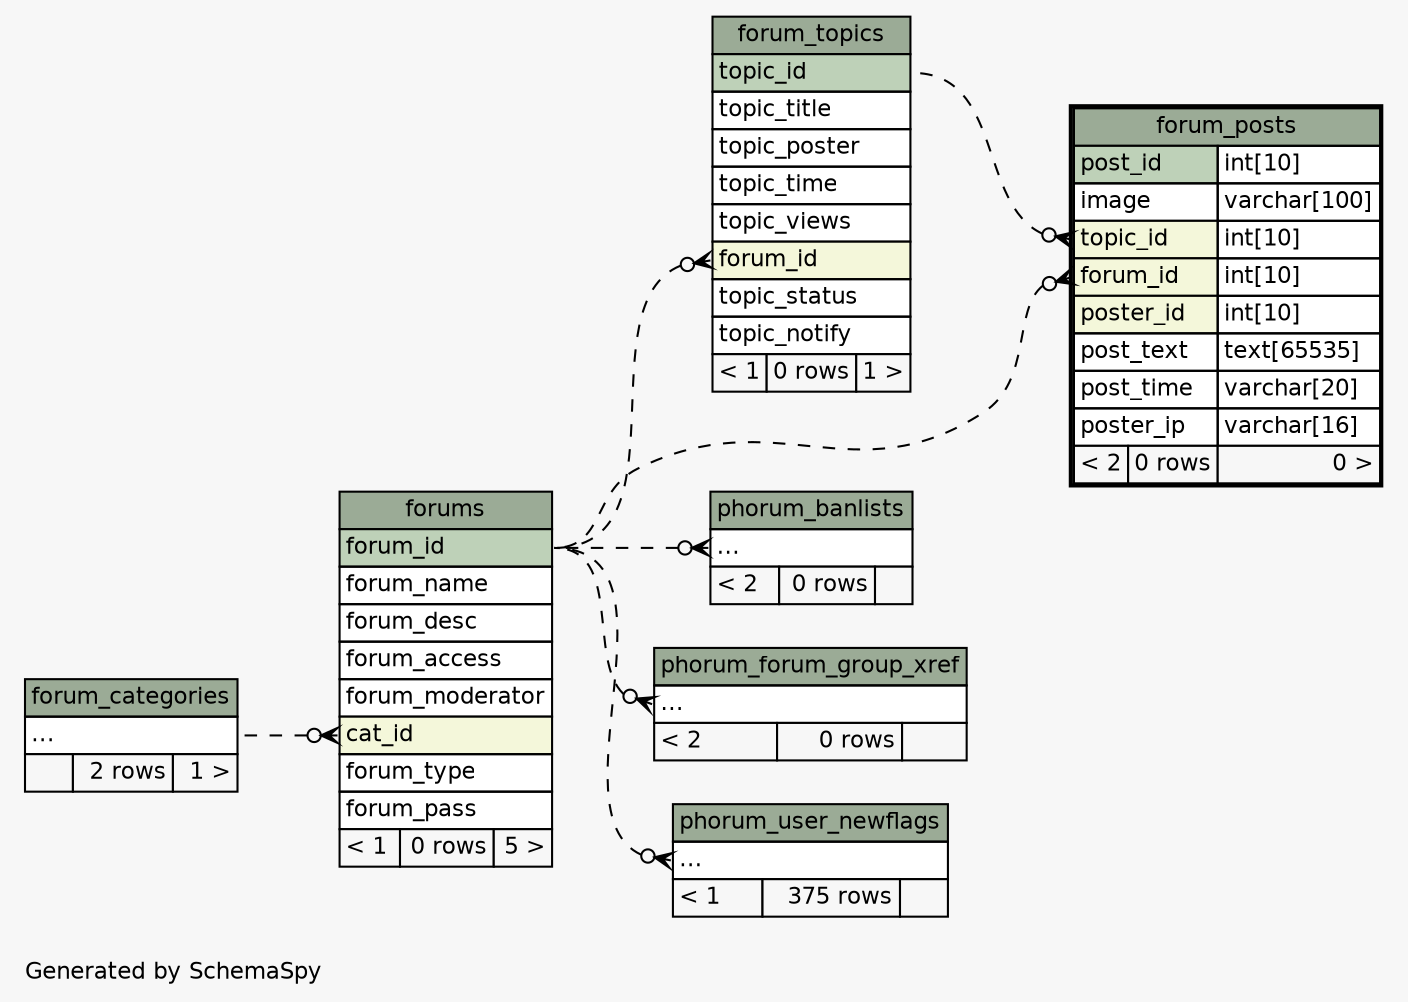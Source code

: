 // dot 2.38.0 on Mac OS X 10.9.4
// SchemaSpy rev 590
digraph "impliedTwoDegreesRelationshipsDiagram" {
  graph [
    rankdir="RL"
    bgcolor="#f7f7f7"
    label="\nGenerated by SchemaSpy"
    labeljust="l"
    nodesep="0.18"
    ranksep="0.46"
    fontname="Helvetica"
    fontsize="11"
  ];
  node [
    fontname="Helvetica"
    fontsize="11"
    shape="plaintext"
  ];
  edge [
    arrowsize="0.8"
  ];
  "forum_posts":"forum_id":w -> "forums":"forum_id":e [arrowhead=none dir=back arrowtail=crowodot style=dashed];
  "forum_posts":"topic_id":w -> "forum_topics":"topic_id":e [arrowhead=none dir=back arrowtail=crowodot style=dashed];
  "forum_topics":"forum_id":w -> "forums":"forum_id":e [arrowhead=none dir=back arrowtail=crowodot style=dashed];
  "forums":"cat_id":w -> "forum_categories":"elipses":e [arrowhead=none dir=back arrowtail=crowodot style=dashed];
  "phorum_banlists":"elipses":w -> "forums":"forum_id":e [arrowhead=none dir=back arrowtail=crowodot style=dashed];
  "phorum_forum_group_xref":"elipses":w -> "forums":"forum_id":e [arrowhead=none dir=back arrowtail=crowodot style=dashed];
  "phorum_user_newflags":"elipses":w -> "forums":"forum_id":e [arrowhead=none dir=back arrowtail=crowodot style=dashed];
  "forum_categories" [
    label=<
    <TABLE BORDER="0" CELLBORDER="1" CELLSPACING="0" BGCOLOR="#ffffff">
      <TR><TD COLSPAN="3" BGCOLOR="#9bab96" ALIGN="CENTER">forum_categories</TD></TR>
      <TR><TD PORT="elipses" COLSPAN="3" ALIGN="LEFT">...</TD></TR>
      <TR><TD ALIGN="LEFT" BGCOLOR="#f7f7f7">  </TD><TD ALIGN="RIGHT" BGCOLOR="#f7f7f7">2 rows</TD><TD ALIGN="RIGHT" BGCOLOR="#f7f7f7">1 &gt;</TD></TR>
    </TABLE>>
    URL="forum_categories.html"
    tooltip="forum_categories"
  ];
  "forum_posts" [
    label=<
    <TABLE BORDER="2" CELLBORDER="1" CELLSPACING="0" BGCOLOR="#ffffff">
      <TR><TD COLSPAN="3" BGCOLOR="#9bab96" ALIGN="CENTER">forum_posts</TD></TR>
      <TR><TD PORT="post_id" COLSPAN="2" BGCOLOR="#bed1b8" ALIGN="LEFT">post_id</TD><TD PORT="post_id.type" ALIGN="LEFT">int[10]</TD></TR>
      <TR><TD PORT="image" COLSPAN="2" ALIGN="LEFT">image</TD><TD PORT="image.type" ALIGN="LEFT">varchar[100]</TD></TR>
      <TR><TD PORT="topic_id" COLSPAN="2" BGCOLOR="#f4f7da" ALIGN="LEFT">topic_id</TD><TD PORT="topic_id.type" ALIGN="LEFT">int[10]</TD></TR>
      <TR><TD PORT="forum_id" COLSPAN="2" BGCOLOR="#f4f7da" ALIGN="LEFT">forum_id</TD><TD PORT="forum_id.type" ALIGN="LEFT">int[10]</TD></TR>
      <TR><TD PORT="poster_id" COLSPAN="2" BGCOLOR="#f4f7da" ALIGN="LEFT">poster_id</TD><TD PORT="poster_id.type" ALIGN="LEFT">int[10]</TD></TR>
      <TR><TD PORT="post_text" COLSPAN="2" ALIGN="LEFT">post_text</TD><TD PORT="post_text.type" ALIGN="LEFT">text[65535]</TD></TR>
      <TR><TD PORT="post_time" COLSPAN="2" ALIGN="LEFT">post_time</TD><TD PORT="post_time.type" ALIGN="LEFT">varchar[20]</TD></TR>
      <TR><TD PORT="poster_ip" COLSPAN="2" ALIGN="LEFT">poster_ip</TD><TD PORT="poster_ip.type" ALIGN="LEFT">varchar[16]</TD></TR>
      <TR><TD ALIGN="LEFT" BGCOLOR="#f7f7f7">&lt; 2</TD><TD ALIGN="RIGHT" BGCOLOR="#f7f7f7">0 rows</TD><TD ALIGN="RIGHT" BGCOLOR="#f7f7f7">0 &gt;</TD></TR>
    </TABLE>>
    URL="forum_posts.html"
    tooltip="forum_posts"
  ];
  "forum_topics" [
    label=<
    <TABLE BORDER="0" CELLBORDER="1" CELLSPACING="0" BGCOLOR="#ffffff">
      <TR><TD COLSPAN="3" BGCOLOR="#9bab96" ALIGN="CENTER">forum_topics</TD></TR>
      <TR><TD PORT="topic_id" COLSPAN="3" BGCOLOR="#bed1b8" ALIGN="LEFT">topic_id</TD></TR>
      <TR><TD PORT="topic_title" COLSPAN="3" ALIGN="LEFT">topic_title</TD></TR>
      <TR><TD PORT="topic_poster" COLSPAN="3" ALIGN="LEFT">topic_poster</TD></TR>
      <TR><TD PORT="topic_time" COLSPAN="3" ALIGN="LEFT">topic_time</TD></TR>
      <TR><TD PORT="topic_views" COLSPAN="3" ALIGN="LEFT">topic_views</TD></TR>
      <TR><TD PORT="forum_id" COLSPAN="3" BGCOLOR="#f4f7da" ALIGN="LEFT">forum_id</TD></TR>
      <TR><TD PORT="topic_status" COLSPAN="3" ALIGN="LEFT">topic_status</TD></TR>
      <TR><TD PORT="topic_notify" COLSPAN="3" ALIGN="LEFT">topic_notify</TD></TR>
      <TR><TD ALIGN="LEFT" BGCOLOR="#f7f7f7">&lt; 1</TD><TD ALIGN="RIGHT" BGCOLOR="#f7f7f7">0 rows</TD><TD ALIGN="RIGHT" BGCOLOR="#f7f7f7">1 &gt;</TD></TR>
    </TABLE>>
    URL="forum_topics.html"
    tooltip="forum_topics"
  ];
  "forums" [
    label=<
    <TABLE BORDER="0" CELLBORDER="1" CELLSPACING="0" BGCOLOR="#ffffff">
      <TR><TD COLSPAN="3" BGCOLOR="#9bab96" ALIGN="CENTER">forums</TD></TR>
      <TR><TD PORT="forum_id" COLSPAN="3" BGCOLOR="#bed1b8" ALIGN="LEFT">forum_id</TD></TR>
      <TR><TD PORT="forum_name" COLSPAN="3" ALIGN="LEFT">forum_name</TD></TR>
      <TR><TD PORT="forum_desc" COLSPAN="3" ALIGN="LEFT">forum_desc</TD></TR>
      <TR><TD PORT="forum_access" COLSPAN="3" ALIGN="LEFT">forum_access</TD></TR>
      <TR><TD PORT="forum_moderator" COLSPAN="3" ALIGN="LEFT">forum_moderator</TD></TR>
      <TR><TD PORT="cat_id" COLSPAN="3" BGCOLOR="#f4f7da" ALIGN="LEFT">cat_id</TD></TR>
      <TR><TD PORT="forum_type" COLSPAN="3" ALIGN="LEFT">forum_type</TD></TR>
      <TR><TD PORT="forum_pass" COLSPAN="3" ALIGN="LEFT">forum_pass</TD></TR>
      <TR><TD ALIGN="LEFT" BGCOLOR="#f7f7f7">&lt; 1</TD><TD ALIGN="RIGHT" BGCOLOR="#f7f7f7">0 rows</TD><TD ALIGN="RIGHT" BGCOLOR="#f7f7f7">5 &gt;</TD></TR>
    </TABLE>>
    URL="forums.html"
    tooltip="forums"
  ];
  "phorum_banlists" [
    label=<
    <TABLE BORDER="0" CELLBORDER="1" CELLSPACING="0" BGCOLOR="#ffffff">
      <TR><TD COLSPAN="3" BGCOLOR="#9bab96" ALIGN="CENTER">phorum_banlists</TD></TR>
      <TR><TD PORT="elipses" COLSPAN="3" ALIGN="LEFT">...</TD></TR>
      <TR><TD ALIGN="LEFT" BGCOLOR="#f7f7f7">&lt; 2</TD><TD ALIGN="RIGHT" BGCOLOR="#f7f7f7">0 rows</TD><TD ALIGN="RIGHT" BGCOLOR="#f7f7f7">  </TD></TR>
    </TABLE>>
    URL="phorum_banlists.html"
    tooltip="phorum_banlists"
  ];
  "phorum_forum_group_xref" [
    label=<
    <TABLE BORDER="0" CELLBORDER="1" CELLSPACING="0" BGCOLOR="#ffffff">
      <TR><TD COLSPAN="3" BGCOLOR="#9bab96" ALIGN="CENTER">phorum_forum_group_xref</TD></TR>
      <TR><TD PORT="elipses" COLSPAN="3" ALIGN="LEFT">...</TD></TR>
      <TR><TD ALIGN="LEFT" BGCOLOR="#f7f7f7">&lt; 2</TD><TD ALIGN="RIGHT" BGCOLOR="#f7f7f7">0 rows</TD><TD ALIGN="RIGHT" BGCOLOR="#f7f7f7">  </TD></TR>
    </TABLE>>
    URL="phorum_forum_group_xref.html"
    tooltip="phorum_forum_group_xref"
  ];
  "phorum_user_newflags" [
    label=<
    <TABLE BORDER="0" CELLBORDER="1" CELLSPACING="0" BGCOLOR="#ffffff">
      <TR><TD COLSPAN="3" BGCOLOR="#9bab96" ALIGN="CENTER">phorum_user_newflags</TD></TR>
      <TR><TD PORT="elipses" COLSPAN="3" ALIGN="LEFT">...</TD></TR>
      <TR><TD ALIGN="LEFT" BGCOLOR="#f7f7f7">&lt; 1</TD><TD ALIGN="RIGHT" BGCOLOR="#f7f7f7">375 rows</TD><TD ALIGN="RIGHT" BGCOLOR="#f7f7f7">  </TD></TR>
    </TABLE>>
    URL="phorum_user_newflags.html"
    tooltip="phorum_user_newflags"
  ];
}

